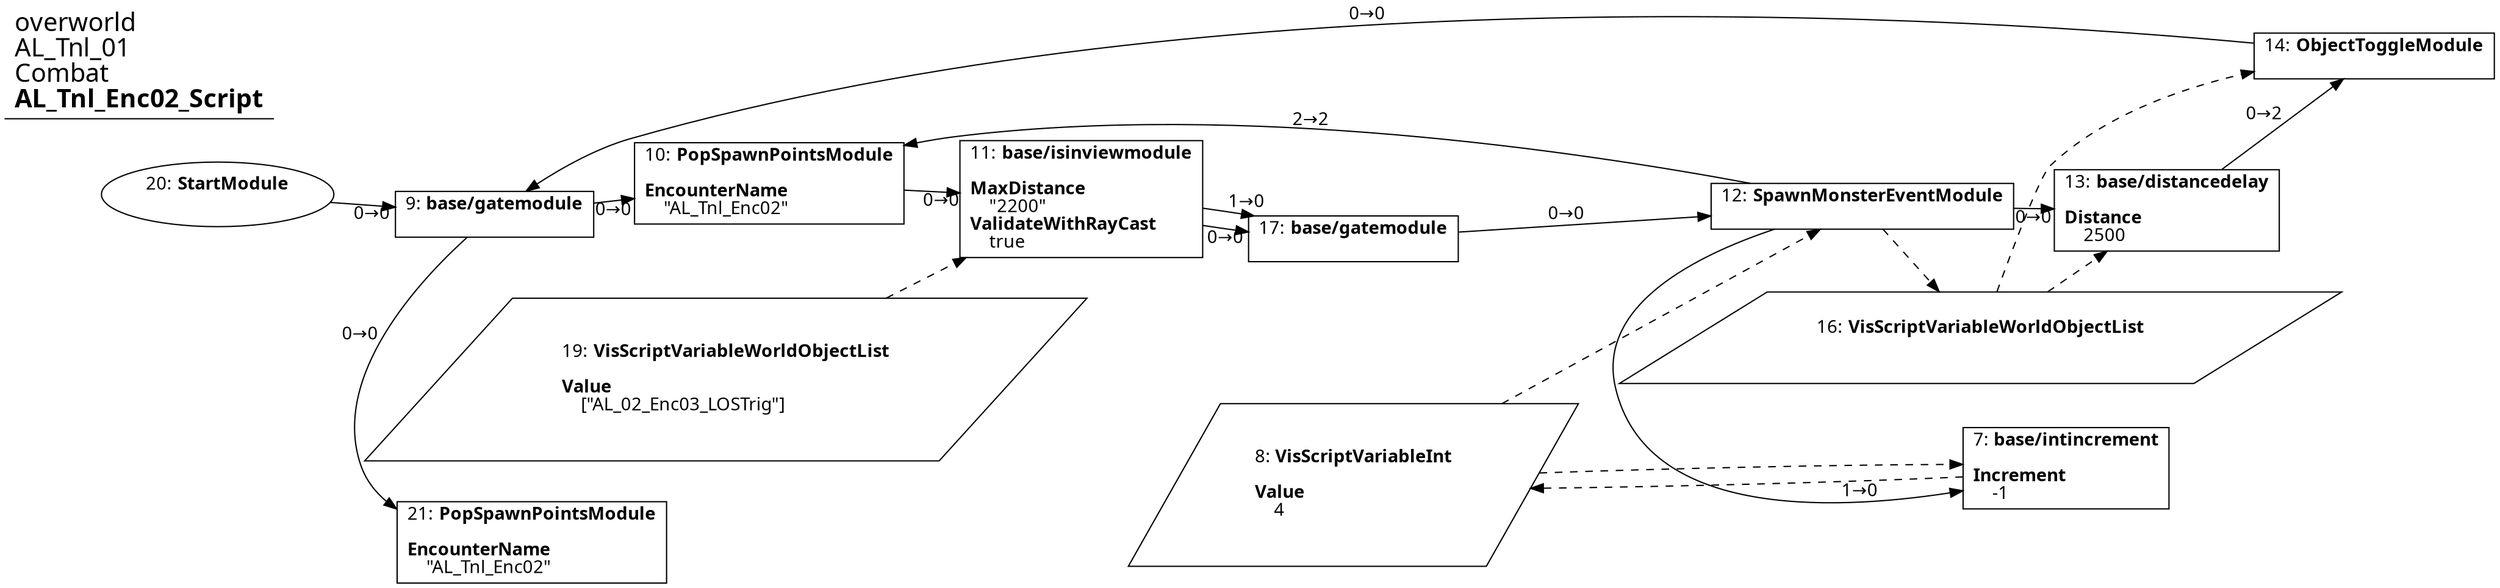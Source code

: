 digraph {
    layout = fdp;
    overlap = prism;
    sep = "+16";
    splines = spline;

    node [ shape = box ];

    graph [ fontname = "Segoe UI" ];
    node [ fontname = "Segoe UI" ];
    edge [ fontname = "Segoe UI" ];

    7 [ label = <7: <b>base/intincrement</b><br/><br/><b>Increment</b><br align="left"/>    -1<br align="left"/>> ];
    7 [ pos = "1.388,-0.35700002!" ];
    8 -> 7 [ style = dashed ];
    7 -> 8 [ style = dashed ];

    8 [ label = <8: <b>VisScriptVariableInt</b><br/><br/><b>Value</b><br align="left"/>    4<br align="left"/>> ];
    8 [ shape = parallelogram ]
    8 [ pos = "1.0250001,-0.31!" ];

    9 [ label = <9: <b>base/gatemodule</b><br/><br/>> ];
    9 [ pos = "0.22900002,-0.087000005!" ];
    9 -> 10 [ label = "0→0" ];
    9 -> 21 [ label = "0→0" ];

    10 [ label = <10: <b>PopSpawnPointsModule</b><br/><br/><b>EncounterName</b><br align="left"/>    &quot;AL_Tnl_Enc02&quot;<br align="left"/>> ];
    10 [ pos = "0.36900002,-0.078!" ];
    10 -> 11 [ label = "0→0" ];

    11 [ label = <11: <b>base/isinviewmodule</b><br/><br/><b>MaxDistance</b><br align="left"/>    &quot;2200&quot;<br align="left"/><b>ValidateWithRayCast</b><br align="left"/>    true<br align="left"/>> ];
    11 [ pos = "0.651,-0.093!" ];
    11 -> 17 [ label = "1→0" ];
    11 -> 17 [ label = "0→0" ];
    19 -> 11 [ style = dashed ];

    12 [ label = <12: <b>SpawnMonsterEventModule</b><br/><br/>> ];
    12 [ pos = "1.102,-0.104!" ];
    12 -> 7 [ label = "1→0" ];
    12 -> 13 [ label = "0→0" ];
    12 -> 10 [ label = "2→2" ];
    12 -> 16 [ style = dashed ];
    8 -> 12 [ style = dashed ];

    13 [ label = <13: <b>base/distancedelay</b><br/><br/><b>Distance</b><br align="left"/>    2500<br align="left"/>> ];
    13 [ pos = "1.3620001,-0.11800001!" ];
    13 -> 14 [ label = "0→2" ];
    16 -> 13 [ style = dashed ];

    14 [ label = <14: <b>ObjectToggleModule</b><br/><br/>> ];
    14 [ pos = "1.6010001,0.080000006!" ];
    14 -> 9 [ label = "0→0" ];
    16 -> 14 [ style = dashed ];

    16 [ label = <16: <b>VisScriptVariableWorldObjectList</b><br/><br/>> ];
    16 [ shape = parallelogram ]
    16 [ pos = "1.3410001,-0.27100003!" ];

    17 [ label = <17: <b>base/gatemodule</b><br/><br/>> ];
    17 [ pos = "0.9250001,-0.101!" ];
    17 -> 12 [ label = "0→0" ];

    19 [ label = <19: <b>VisScriptVariableWorldObjectList</b><br/><br/><b>Value</b><br align="left"/>    [&quot;AL_02_Enc03_LOSTrig&quot;]<br align="left"/>> ];
    19 [ shape = parallelogram ]
    19 [ pos = "0.50200003,-0.31500003!" ];

    20 [ label = <20: <b>StartModule</b><br/><br/>> ];
    20 [ shape = oval ]
    20 [ pos = "-0.007,-0.07!" ];
    20 -> 9 [ label = "0→0" ];

    21 [ label = <21: <b>PopSpawnPointsModule</b><br/><br/><b>EncounterName</b><br align="left"/>    &quot;AL_Tnl_Enc02&quot;<br align="left"/>> ];
    21 [ pos = "0.432,-0.39200002!" ];

    title [ pos = "-0.008,0.081!" ];
    title [ shape = underline ];
    title [ label = <<font point-size="20">overworld<br align="left"/>AL_Tnl_01<br align="left"/>Combat<br align="left"/><b>AL_Tnl_Enc02_Script</b><br align="left"/></font>> ];
}

